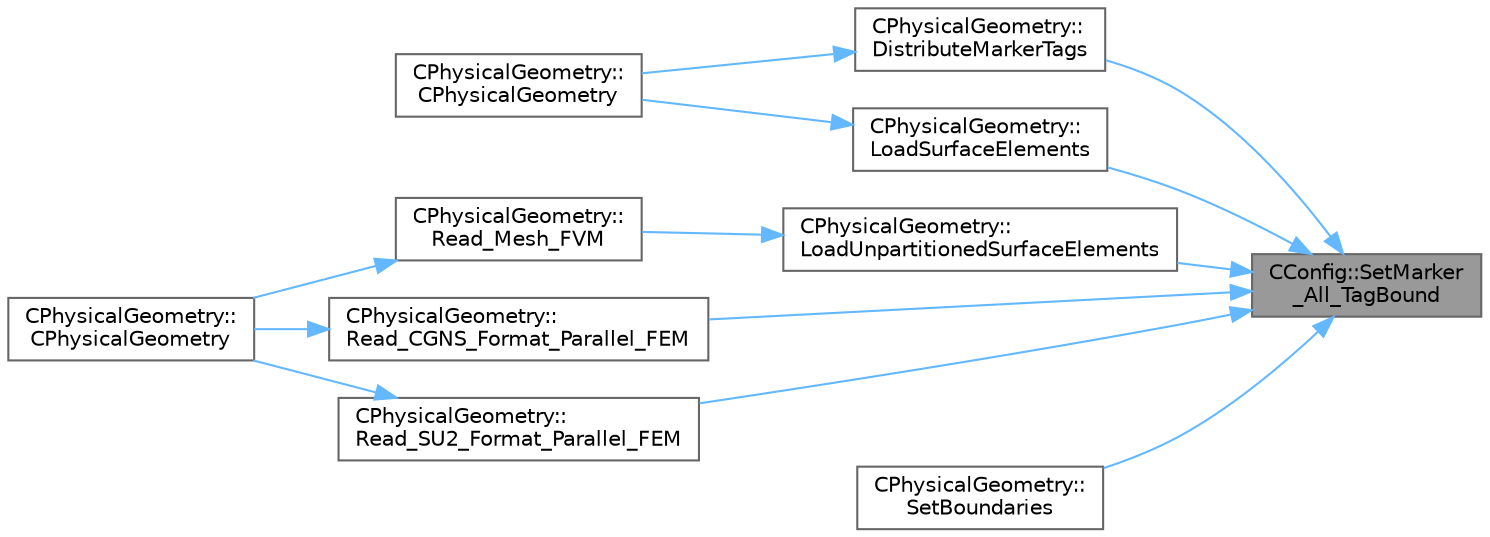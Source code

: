 digraph "CConfig::SetMarker_All_TagBound"
{
 // LATEX_PDF_SIZE
  bgcolor="transparent";
  edge [fontname=Helvetica,fontsize=10,labelfontname=Helvetica,labelfontsize=10];
  node [fontname=Helvetica,fontsize=10,shape=box,height=0.2,width=0.4];
  rankdir="RL";
  Node1 [id="Node000001",label="CConfig::SetMarker\l_All_TagBound",height=0.2,width=0.4,color="gray40", fillcolor="grey60", style="filled", fontcolor="black",tooltip="Set the value of the index val_index (read from the geometry file) for the marker val_marker."];
  Node1 -> Node2 [id="edge1_Node000001_Node000002",dir="back",color="steelblue1",style="solid",tooltip=" "];
  Node2 [id="Node000002",label="CPhysicalGeometry::\lDistributeMarkerTags",height=0.2,width=0.4,color="grey40", fillcolor="white", style="filled",URL="$classCPhysicalGeometry.html#a53c554e57be8227097d529b75cc9dc49",tooltip="Broadcast the marker tags for all boundaries from the master rank to all other ranks."];
  Node2 -> Node3 [id="edge2_Node000002_Node000003",dir="back",color="steelblue1",style="solid",tooltip=" "];
  Node3 [id="Node000003",label="CPhysicalGeometry::\lCPhysicalGeometry",height=0.2,width=0.4,color="grey40", fillcolor="white", style="filled",URL="$classCPhysicalGeometry.html#addad3f466423ba9243a396763d442f9a",tooltip="Accepts a geometry container holding a linearly partitioned grid with coloring performed by ParMETIS,..."];
  Node1 -> Node4 [id="edge3_Node000001_Node000004",dir="back",color="steelblue1",style="solid",tooltip=" "];
  Node4 [id="Node000004",label="CPhysicalGeometry::\lLoadSurfaceElements",height=0.2,width=0.4,color="grey40", fillcolor="white", style="filled",URL="$classCPhysicalGeometry.html#ae8bc780573f7358809e4556f75a3f5de",tooltip="Load the local surface elements after partitioning (owned and ghost) into the geometry class objects."];
  Node4 -> Node3 [id="edge4_Node000004_Node000003",dir="back",color="steelblue1",style="solid",tooltip=" "];
  Node1 -> Node5 [id="edge5_Node000001_Node000005",dir="back",color="steelblue1",style="solid",tooltip=" "];
  Node5 [id="Node000005",label="CPhysicalGeometry::\lLoadUnpartitionedSurfaceElements",height=0.2,width=0.4,color="grey40", fillcolor="white", style="filled",URL="$classCPhysicalGeometry.html#a23692062ec01893ef6b5ae53fcbbf022",tooltip="Loads the boundary elements (markers) from the mesh reader object into the primal element data struct..."];
  Node5 -> Node6 [id="edge6_Node000005_Node000006",dir="back",color="steelblue1",style="solid",tooltip=" "];
  Node6 [id="Node000006",label="CPhysicalGeometry::\lRead_Mesh_FVM",height=0.2,width=0.4,color="grey40", fillcolor="white", style="filled",URL="$classCPhysicalGeometry.html#a88fc7f2ba5656a97d1e34884b51ae984",tooltip="Reads the geometry of the grid and adjust the boundary conditions with the configuration file in para..."];
  Node6 -> Node7 [id="edge7_Node000006_Node000007",dir="back",color="steelblue1",style="solid",tooltip=" "];
  Node7 [id="Node000007",label="CPhysicalGeometry::\lCPhysicalGeometry",height=0.2,width=0.4,color="grey40", fillcolor="white", style="filled",URL="$classCPhysicalGeometry.html#a075a737b341a64de5463ddd41096692e",tooltip="Reads the geometry of the grid and adjust the boundary conditions with the configuration file."];
  Node1 -> Node8 [id="edge8_Node000001_Node000008",dir="back",color="steelblue1",style="solid",tooltip=" "];
  Node8 [id="Node000008",label="CPhysicalGeometry::\lRead_CGNS_Format_Parallel_FEM",height=0.2,width=0.4,color="grey40", fillcolor="white", style="filled",URL="$classCPhysicalGeometry.html#aa222a46292ba9ba3b03e581587bdbfb6",tooltip="Reads for the FEM solver the geometry of the grid and adjust the boundary conditions with the configu..."];
  Node8 -> Node7 [id="edge9_Node000008_Node000007",dir="back",color="steelblue1",style="solid",tooltip=" "];
  Node1 -> Node9 [id="edge10_Node000001_Node000009",dir="back",color="steelblue1",style="solid",tooltip=" "];
  Node9 [id="Node000009",label="CPhysicalGeometry::\lRead_SU2_Format_Parallel_FEM",height=0.2,width=0.4,color="grey40", fillcolor="white", style="filled",URL="$classCPhysicalGeometry.html#ab884b171a834b35e6ee2829af7c9d859",tooltip="Reads for the FEM solver the geometry of the grid and adjust the boundary conditions with the configu..."];
  Node9 -> Node7 [id="edge11_Node000009_Node000007",dir="back",color="steelblue1",style="solid",tooltip=" "];
  Node1 -> Node10 [id="edge12_Node000001_Node000010",dir="back",color="steelblue1",style="solid",tooltip=" "];
  Node10 [id="Node000010",label="CPhysicalGeometry::\lSetBoundaries",height=0.2,width=0.4,color="grey40", fillcolor="white", style="filled",URL="$classCPhysicalGeometry.html#a1932ad72c420cb68fc9e0c13ae77d695",tooltip="Set the send receive boundaries of the grid."];
}
